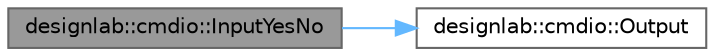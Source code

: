 digraph "designlab::cmdio::InputYesNo"
{
 // LATEX_PDF_SIZE
  bgcolor="transparent";
  edge [fontname=Helvetica,fontsize=10,labelfontname=Helvetica,labelfontsize=10];
  node [fontname=Helvetica,fontsize=10,shape=box,height=0.2,width=0.4];
  rankdir="LR";
  Node1 [id="Node000001",label="designlab::cmdio::InputYesNo",height=0.2,width=0.4,color="gray40", fillcolor="grey60", style="filled", fontcolor="black",tooltip="yesかnoを入力する関数．返り値でyesならtrue，noならfalseを受け取る．"];
  Node1 -> Node2 [id="edge1_Node000001_Node000002",color="steelblue1",style="solid",tooltip=" "];
  Node2 [id="Node000002",label="designlab::cmdio::Output",height=0.2,width=0.4,color="grey40", fillcolor="white", style="filled",URL="$namespacedesignlab_1_1cmdio.html#a4398f06a03698e7b029112bb62c63485",tooltip="コマンドラインに文字を出力する関数．   SetOutputLimit() で設定した出力の許可範囲内であれば出力される．   必ずSetOutputLimit()を呼び出してから使うこと．"];
}
